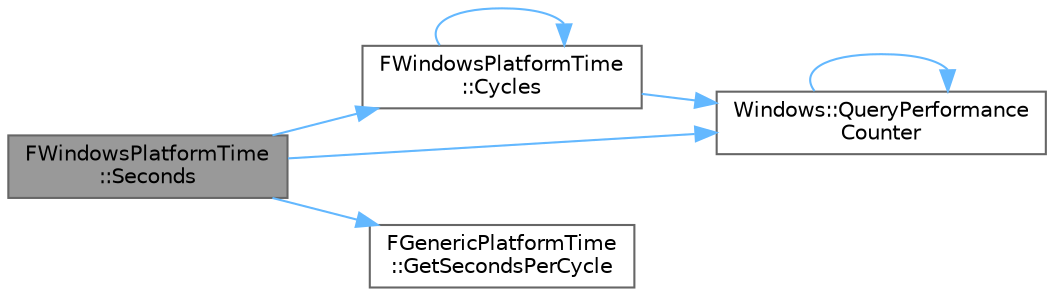 digraph "FWindowsPlatformTime::Seconds"
{
 // INTERACTIVE_SVG=YES
 // LATEX_PDF_SIZE
  bgcolor="transparent";
  edge [fontname=Helvetica,fontsize=10,labelfontname=Helvetica,labelfontsize=10];
  node [fontname=Helvetica,fontsize=10,shape=box,height=0.2,width=0.4];
  rankdir="LR";
  Node1 [id="Node000001",label="FWindowsPlatformTime\l::Seconds",height=0.2,width=0.4,color="gray40", fillcolor="grey60", style="filled", fontcolor="black",tooltip=" "];
  Node1 -> Node2 [id="edge1_Node000001_Node000002",color="steelblue1",style="solid",tooltip=" "];
  Node2 [id="Node000002",label="FWindowsPlatformTime\l::Cycles",height=0.2,width=0.4,color="grey40", fillcolor="white", style="filled",URL="$db/d62/structFWindowsPlatformTime.html#adfdb367f0368c36873fb0a3fa612ca15",tooltip=" "];
  Node2 -> Node2 [id="edge2_Node000002_Node000002",color="steelblue1",style="solid",tooltip=" "];
  Node2 -> Node3 [id="edge3_Node000002_Node000003",color="steelblue1",style="solid",tooltip=" "];
  Node3 [id="Node000003",label="Windows::QueryPerformance\lCounter",height=0.2,width=0.4,color="grey40", fillcolor="white", style="filled",URL="$d5/d0f/namespaceWindows.html#af04a6abccaeff03c95db4ea165c9c141",tooltip=" "];
  Node3 -> Node3 [id="edge4_Node000003_Node000003",color="steelblue1",style="solid",tooltip=" "];
  Node1 -> Node4 [id="edge5_Node000001_Node000004",color="steelblue1",style="solid",tooltip=" "];
  Node4 [id="Node000004",label="FGenericPlatformTime\l::GetSecondsPerCycle",height=0.2,width=0.4,color="grey40", fillcolor="white", style="filled",URL="$dc/d9b/structFGenericPlatformTime.html#a5a95c67088086aa0eab4dff5ca0786d2",tooltip="Each platform implements these two functions, which return the current time in platform-specific cpu ..."];
  Node1 -> Node3 [id="edge6_Node000001_Node000003",color="steelblue1",style="solid",tooltip=" "];
}
